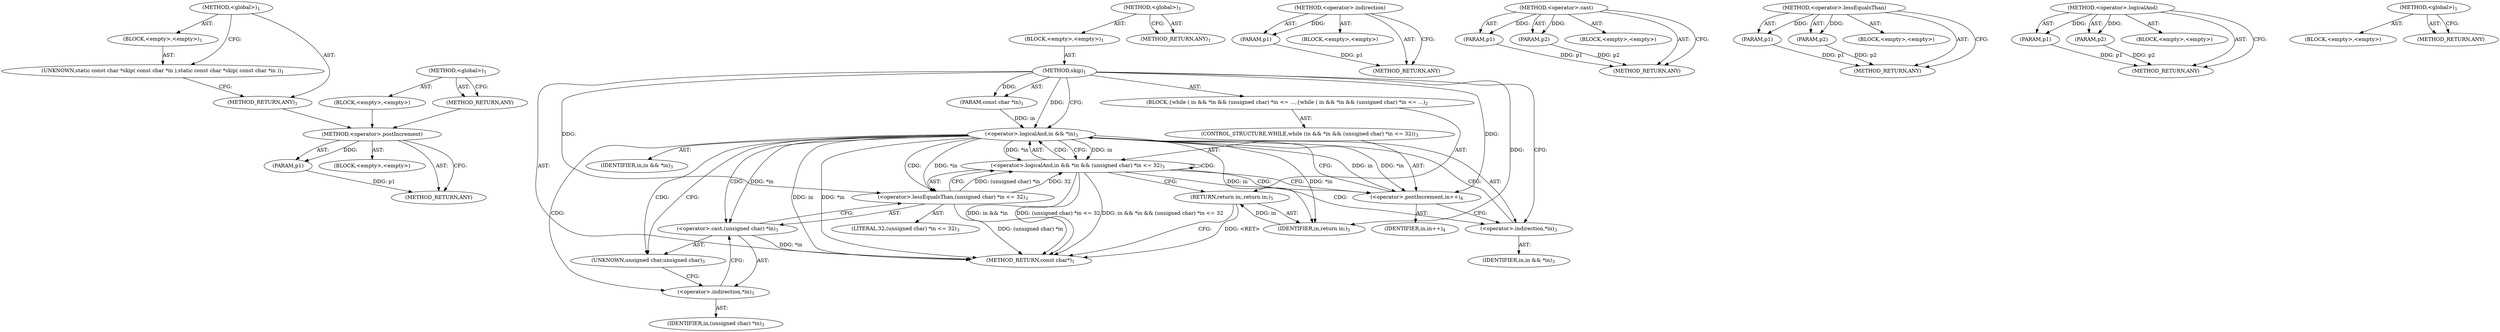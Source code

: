 digraph "&lt;global&gt;" {
vulnerable_67 [label=<(METHOD,&lt;operator&gt;.postIncrement)>];
vulnerable_68 [label=<(PARAM,p1)>];
vulnerable_69 [label=<(BLOCK,&lt;empty&gt;,&lt;empty&gt;)>];
vulnerable_70 [label=<(METHOD_RETURN,ANY)>];
vulnerable_6 [label=<(METHOD,&lt;global&gt;)<SUB>1</SUB>>];
vulnerable_7 [label=<(BLOCK,&lt;empty&gt;,&lt;empty&gt;)<SUB>1</SUB>>];
vulnerable_8 [label=<(METHOD,skip)<SUB>1</SUB>>];
vulnerable_9 [label=<(PARAM,const char *in)<SUB>1</SUB>>];
vulnerable_10 [label=<(BLOCK,{
	while ( in &amp;&amp; *in &amp;&amp; (unsigned char) *in &lt;= ...,{
	while ( in &amp;&amp; *in &amp;&amp; (unsigned char) *in &lt;= ...)<SUB>2</SUB>>];
vulnerable_11 [label=<(CONTROL_STRUCTURE,WHILE,while (in &amp;&amp; *in &amp;&amp; (unsigned char) *in &lt;= 32))<SUB>3</SUB>>];
vulnerable_12 [label=<(&lt;operator&gt;.logicalAnd,in &amp;&amp; *in &amp;&amp; (unsigned char) *in &lt;= 32)<SUB>3</SUB>>];
vulnerable_13 [label=<(&lt;operator&gt;.logicalAnd,in &amp;&amp; *in)<SUB>3</SUB>>];
vulnerable_14 [label=<(IDENTIFIER,in,in &amp;&amp; *in)<SUB>3</SUB>>];
vulnerable_15 [label=<(&lt;operator&gt;.indirection,*in)<SUB>3</SUB>>];
vulnerable_16 [label=<(IDENTIFIER,in,in &amp;&amp; *in)<SUB>3</SUB>>];
vulnerable_17 [label=<(&lt;operator&gt;.lessEqualsThan,(unsigned char) *in &lt;= 32)<SUB>3</SUB>>];
vulnerable_18 [label=<(&lt;operator&gt;.cast,(unsigned char) *in)<SUB>3</SUB>>];
vulnerable_19 [label=<(UNKNOWN,unsigned char,unsigned char)<SUB>3</SUB>>];
vulnerable_20 [label=<(&lt;operator&gt;.indirection,*in)<SUB>3</SUB>>];
vulnerable_21 [label=<(IDENTIFIER,in,(unsigned char) *in)<SUB>3</SUB>>];
vulnerable_22 [label=<(LITERAL,32,(unsigned char) *in &lt;= 32)<SUB>3</SUB>>];
vulnerable_23 [label=<(&lt;operator&gt;.postIncrement,in++)<SUB>4</SUB>>];
vulnerable_24 [label=<(IDENTIFIER,in,in++)<SUB>4</SUB>>];
vulnerable_25 [label=<(RETURN,return in;,return in;)<SUB>5</SUB>>];
vulnerable_26 [label=<(IDENTIFIER,in,return in;)<SUB>5</SUB>>];
vulnerable_27 [label=<(METHOD_RETURN,const char*)<SUB>1</SUB>>];
vulnerable_29 [label=<(METHOD_RETURN,ANY)<SUB>1</SUB>>];
vulnerable_53 [label=<(METHOD,&lt;operator&gt;.indirection)>];
vulnerable_54 [label=<(PARAM,p1)>];
vulnerable_55 [label=<(BLOCK,&lt;empty&gt;,&lt;empty&gt;)>];
vulnerable_56 [label=<(METHOD_RETURN,ANY)>];
vulnerable_62 [label=<(METHOD,&lt;operator&gt;.cast)>];
vulnerable_63 [label=<(PARAM,p1)>];
vulnerable_64 [label=<(PARAM,p2)>];
vulnerable_65 [label=<(BLOCK,&lt;empty&gt;,&lt;empty&gt;)>];
vulnerable_66 [label=<(METHOD_RETURN,ANY)>];
vulnerable_57 [label=<(METHOD,&lt;operator&gt;.lessEqualsThan)>];
vulnerable_58 [label=<(PARAM,p1)>];
vulnerable_59 [label=<(PARAM,p2)>];
vulnerable_60 [label=<(BLOCK,&lt;empty&gt;,&lt;empty&gt;)>];
vulnerable_61 [label=<(METHOD_RETURN,ANY)>];
vulnerable_48 [label=<(METHOD,&lt;operator&gt;.logicalAnd)>];
vulnerable_49 [label=<(PARAM,p1)>];
vulnerable_50 [label=<(PARAM,p2)>];
vulnerable_51 [label=<(BLOCK,&lt;empty&gt;,&lt;empty&gt;)>];
vulnerable_52 [label=<(METHOD_RETURN,ANY)>];
vulnerable_42 [label=<(METHOD,&lt;global&gt;)<SUB>1</SUB>>];
vulnerable_43 [label=<(BLOCK,&lt;empty&gt;,&lt;empty&gt;)>];
vulnerable_44 [label=<(METHOD_RETURN,ANY)>];
fixed_6 [label=<(METHOD,&lt;global&gt;)<SUB>1</SUB>>];
fixed_7 [label=<(BLOCK,&lt;empty&gt;,&lt;empty&gt;)<SUB>1</SUB>>];
fixed_8 [label=<(UNKNOWN,static const char *skip( const char *in ),static const char *skip( const char *in ))<SUB>1</SUB>>];
fixed_9 [label=<(METHOD_RETURN,ANY)<SUB>1</SUB>>];
fixed_14 [label=<(METHOD,&lt;global&gt;)<SUB>1</SUB>>];
fixed_15 [label=<(BLOCK,&lt;empty&gt;,&lt;empty&gt;)>];
fixed_16 [label=<(METHOD_RETURN,ANY)>];
vulnerable_67 -> vulnerable_68  [key=0, label="AST: "];
vulnerable_67 -> vulnerable_68  [key=1, label="DDG: "];
vulnerable_67 -> vulnerable_69  [key=0, label="AST: "];
vulnerable_67 -> vulnerable_70  [key=0, label="AST: "];
vulnerable_67 -> vulnerable_70  [key=1, label="CFG: "];
vulnerable_68 -> vulnerable_70  [key=0, label="DDG: p1"];
vulnerable_6 -> vulnerable_7  [key=0, label="AST: "];
vulnerable_6 -> vulnerable_29  [key=0, label="AST: "];
vulnerable_6 -> vulnerable_29  [key=1, label="CFG: "];
vulnerable_7 -> vulnerable_8  [key=0, label="AST: "];
vulnerable_8 -> vulnerable_9  [key=0, label="AST: "];
vulnerable_8 -> vulnerable_9  [key=1, label="DDG: "];
vulnerable_8 -> vulnerable_10  [key=0, label="AST: "];
vulnerable_8 -> vulnerable_27  [key=0, label="AST: "];
vulnerable_8 -> vulnerable_13  [key=0, label="CFG: "];
vulnerable_8 -> vulnerable_13  [key=1, label="DDG: "];
vulnerable_8 -> vulnerable_15  [key=0, label="CFG: "];
vulnerable_8 -> vulnerable_26  [key=0, label="DDG: "];
vulnerable_8 -> vulnerable_23  [key=0, label="DDG: "];
vulnerable_8 -> vulnerable_17  [key=0, label="DDG: "];
vulnerable_9 -> vulnerable_13  [key=0, label="DDG: in"];
vulnerable_10 -> vulnerable_11  [key=0, label="AST: "];
vulnerable_10 -> vulnerable_25  [key=0, label="AST: "];
vulnerable_11 -> vulnerable_12  [key=0, label="AST: "];
vulnerable_11 -> vulnerable_23  [key=0, label="AST: "];
vulnerable_12 -> vulnerable_13  [key=0, label="AST: "];
vulnerable_12 -> vulnerable_13  [key=1, label="CDG: "];
vulnerable_12 -> vulnerable_17  [key=0, label="AST: "];
vulnerable_12 -> vulnerable_23  [key=0, label="CFG: "];
vulnerable_12 -> vulnerable_23  [key=1, label="CDG: "];
vulnerable_12 -> vulnerable_25  [key=0, label="CFG: "];
vulnerable_12 -> vulnerable_27  [key=0, label="DDG: in &amp;&amp; *in"];
vulnerable_12 -> vulnerable_27  [key=1, label="DDG: (unsigned char) *in &lt;= 32"];
vulnerable_12 -> vulnerable_27  [key=2, label="DDG: in &amp;&amp; *in &amp;&amp; (unsigned char) *in &lt;= 32"];
vulnerable_12 -> vulnerable_12  [key=0, label="CDG: "];
vulnerable_12 -> vulnerable_15  [key=0, label="CDG: "];
vulnerable_13 -> vulnerable_14  [key=0, label="AST: "];
vulnerable_13 -> vulnerable_15  [key=0, label="AST: "];
vulnerable_13 -> vulnerable_19  [key=0, label="CFG: "];
vulnerable_13 -> vulnerable_19  [key=1, label="CDG: "];
vulnerable_13 -> vulnerable_12  [key=0, label="CFG: "];
vulnerable_13 -> vulnerable_12  [key=1, label="DDG: in"];
vulnerable_13 -> vulnerable_12  [key=2, label="DDG: *in"];
vulnerable_13 -> vulnerable_27  [key=0, label="DDG: in"];
vulnerable_13 -> vulnerable_27  [key=1, label="DDG: *in"];
vulnerable_13 -> vulnerable_26  [key=0, label="DDG: *in"];
vulnerable_13 -> vulnerable_26  [key=1, label="DDG: in"];
vulnerable_13 -> vulnerable_23  [key=0, label="DDG: in"];
vulnerable_13 -> vulnerable_23  [key=1, label="DDG: *in"];
vulnerable_13 -> vulnerable_17  [key=0, label="DDG: *in"];
vulnerable_13 -> vulnerable_17  [key=1, label="CDG: "];
vulnerable_13 -> vulnerable_18  [key=0, label="DDG: *in"];
vulnerable_13 -> vulnerable_18  [key=1, label="CDG: "];
vulnerable_13 -> vulnerable_20  [key=0, label="CDG: "];
vulnerable_15 -> vulnerable_16  [key=0, label="AST: "];
vulnerable_15 -> vulnerable_13  [key=0, label="CFG: "];
vulnerable_17 -> vulnerable_18  [key=0, label="AST: "];
vulnerable_17 -> vulnerable_22  [key=0, label="AST: "];
vulnerable_17 -> vulnerable_12  [key=0, label="CFG: "];
vulnerable_17 -> vulnerable_12  [key=1, label="DDG: (unsigned char) *in"];
vulnerable_17 -> vulnerable_12  [key=2, label="DDG: 32"];
vulnerable_17 -> vulnerable_27  [key=0, label="DDG: (unsigned char) *in"];
vulnerable_18 -> vulnerable_19  [key=0, label="AST: "];
vulnerable_18 -> vulnerable_20  [key=0, label="AST: "];
vulnerable_18 -> vulnerable_17  [key=0, label="CFG: "];
vulnerable_18 -> vulnerable_27  [key=0, label="DDG: *in"];
vulnerable_19 -> vulnerable_20  [key=0, label="CFG: "];
vulnerable_20 -> vulnerable_21  [key=0, label="AST: "];
vulnerable_20 -> vulnerable_18  [key=0, label="CFG: "];
vulnerable_23 -> vulnerable_24  [key=0, label="AST: "];
vulnerable_23 -> vulnerable_13  [key=0, label="CFG: "];
vulnerable_23 -> vulnerable_15  [key=0, label="CFG: "];
vulnerable_25 -> vulnerable_26  [key=0, label="AST: "];
vulnerable_25 -> vulnerable_27  [key=0, label="CFG: "];
vulnerable_25 -> vulnerable_27  [key=1, label="DDG: &lt;RET&gt;"];
vulnerable_26 -> vulnerable_25  [key=0, label="DDG: in"];
vulnerable_53 -> vulnerable_54  [key=0, label="AST: "];
vulnerable_53 -> vulnerable_54  [key=1, label="DDG: "];
vulnerable_53 -> vulnerable_55  [key=0, label="AST: "];
vulnerable_53 -> vulnerable_56  [key=0, label="AST: "];
vulnerable_53 -> vulnerable_56  [key=1, label="CFG: "];
vulnerable_54 -> vulnerable_56  [key=0, label="DDG: p1"];
vulnerable_62 -> vulnerable_63  [key=0, label="AST: "];
vulnerable_62 -> vulnerable_63  [key=1, label="DDG: "];
vulnerable_62 -> vulnerable_65  [key=0, label="AST: "];
vulnerable_62 -> vulnerable_64  [key=0, label="AST: "];
vulnerable_62 -> vulnerable_64  [key=1, label="DDG: "];
vulnerable_62 -> vulnerable_66  [key=0, label="AST: "];
vulnerable_62 -> vulnerable_66  [key=1, label="CFG: "];
vulnerable_63 -> vulnerable_66  [key=0, label="DDG: p1"];
vulnerable_64 -> vulnerable_66  [key=0, label="DDG: p2"];
vulnerable_57 -> vulnerable_58  [key=0, label="AST: "];
vulnerable_57 -> vulnerable_58  [key=1, label="DDG: "];
vulnerable_57 -> vulnerable_60  [key=0, label="AST: "];
vulnerable_57 -> vulnerable_59  [key=0, label="AST: "];
vulnerable_57 -> vulnerable_59  [key=1, label="DDG: "];
vulnerable_57 -> vulnerable_61  [key=0, label="AST: "];
vulnerable_57 -> vulnerable_61  [key=1, label="CFG: "];
vulnerable_58 -> vulnerable_61  [key=0, label="DDG: p1"];
vulnerable_59 -> vulnerable_61  [key=0, label="DDG: p2"];
vulnerable_48 -> vulnerable_49  [key=0, label="AST: "];
vulnerable_48 -> vulnerable_49  [key=1, label="DDG: "];
vulnerable_48 -> vulnerable_51  [key=0, label="AST: "];
vulnerable_48 -> vulnerable_50  [key=0, label="AST: "];
vulnerable_48 -> vulnerable_50  [key=1, label="DDG: "];
vulnerable_48 -> vulnerable_52  [key=0, label="AST: "];
vulnerable_48 -> vulnerable_52  [key=1, label="CFG: "];
vulnerable_49 -> vulnerable_52  [key=0, label="DDG: p1"];
vulnerable_50 -> vulnerable_52  [key=0, label="DDG: p2"];
vulnerable_42 -> vulnerable_43  [key=0, label="AST: "];
vulnerable_42 -> vulnerable_44  [key=0, label="AST: "];
vulnerable_42 -> vulnerable_44  [key=1, label="CFG: "];
fixed_6 -> fixed_7  [key=0, label="AST: "];
fixed_6 -> fixed_9  [key=0, label="AST: "];
fixed_6 -> fixed_8  [key=0, label="CFG: "];
fixed_7 -> fixed_8  [key=0, label="AST: "];
fixed_8 -> fixed_9  [key=0, label="CFG: "];
fixed_9 -> vulnerable_67  [key=0];
fixed_14 -> fixed_15  [key=0, label="AST: "];
fixed_14 -> fixed_16  [key=0, label="AST: "];
fixed_14 -> fixed_16  [key=1, label="CFG: "];
fixed_15 -> vulnerable_67  [key=0];
fixed_16 -> vulnerable_67  [key=0];
}
